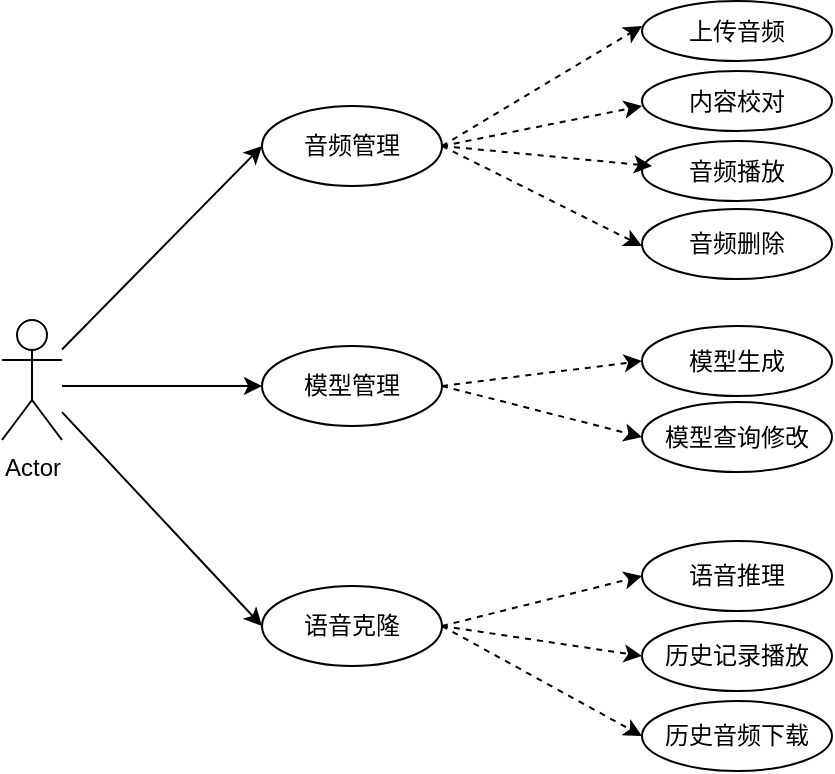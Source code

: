 <mxfile version="27.0.6">
  <diagram name="第 1 页" id="iY-jqibC6fYf6zZKVxR_">
    <mxGraphModel dx="1242" dy="629" grid="1" gridSize="10" guides="1" tooltips="1" connect="1" arrows="1" fold="1" page="1" pageScale="1" pageWidth="1169" pageHeight="1654" math="0" shadow="0">
      <root>
        <mxCell id="0" />
        <mxCell id="1" parent="0" />
        <mxCell id="HIJITU4ncIip7CPGMSHQ-11" value="Actor" style="shape=umlActor;verticalLabelPosition=bottom;verticalAlign=top;html=1;outlineConnect=0;" vertex="1" parent="1">
          <mxGeometry x="310" y="797" width="30" height="60" as="geometry" />
        </mxCell>
        <mxCell id="HIJITU4ncIip7CPGMSHQ-12" value="语音克隆" style="ellipse;whiteSpace=wrap;html=1;" vertex="1" parent="1">
          <mxGeometry x="440" y="930" width="90" height="40" as="geometry" />
        </mxCell>
        <mxCell id="HIJITU4ncIip7CPGMSHQ-14" value="音频管理" style="ellipse;whiteSpace=wrap;html=1;" vertex="1" parent="1">
          <mxGeometry x="440" y="690" width="90" height="40" as="geometry" />
        </mxCell>
        <mxCell id="HIJITU4ncIip7CPGMSHQ-15" value="模型管理" style="ellipse;whiteSpace=wrap;html=1;" vertex="1" parent="1">
          <mxGeometry x="440" y="810" width="90" height="40" as="geometry" />
        </mxCell>
        <mxCell id="HIJITU4ncIip7CPGMSHQ-19" value="上传音频&lt;span style=&quot;color: rgba(0, 0, 0, 0); font-family: monospace; font-size: 0px; text-align: start; text-wrap-mode: nowrap;&quot;&gt;%3CmxGraphModel%3E%3Croot%3E%3CmxCell%20id%3D%220%22%2F%3E%3CmxCell%20id%3D%221%22%20parent%3D%220%22%2F%3E%3CmxCell%20id%3D%222%22%20value%3D%22%E9%9F%B3%E9%A2%91%E7%AE%A1%E7%90%86%22%20style%3D%22ellipse%3BwhiteSpace%3Dwrap%3Bhtml%3D1%3B%22%20vertex%3D%221%22%20parent%3D%221%22%3E%3CmxGeometry%20x%3D%22440%22%20y%3D%22690%22%20width%3D%2290%22%20height%3D%2250%22%20as%3D%22geometry%22%2F%3E%3C%2FmxCell%3E%3C%2Froot%3E%3C%2FmxGraphModel%3E&lt;/span&gt;" style="ellipse;whiteSpace=wrap;html=1;" vertex="1" parent="1">
          <mxGeometry x="630" y="637.5" width="95" height="30" as="geometry" />
        </mxCell>
        <mxCell id="HIJITU4ncIip7CPGMSHQ-22" value="内容校对" style="ellipse;whiteSpace=wrap;html=1;" vertex="1" parent="1">
          <mxGeometry x="630" y="672.5" width="95" height="30" as="geometry" />
        </mxCell>
        <mxCell id="HIJITU4ncIip7CPGMSHQ-23" value="音频播放" style="ellipse;whiteSpace=wrap;html=1;" vertex="1" parent="1">
          <mxGeometry x="630" y="707.5" width="95" height="30" as="geometry" />
        </mxCell>
        <mxCell id="HIJITU4ncIip7CPGMSHQ-25" value="音频删除" style="ellipse;whiteSpace=wrap;html=1;" vertex="1" parent="1">
          <mxGeometry x="630" y="741.5" width="95" height="35" as="geometry" />
        </mxCell>
        <mxCell id="HIJITU4ncIip7CPGMSHQ-27" value="模型生成" style="ellipse;whiteSpace=wrap;html=1;" vertex="1" parent="1">
          <mxGeometry x="630" y="800" width="95" height="35" as="geometry" />
        </mxCell>
        <mxCell id="HIJITU4ncIip7CPGMSHQ-28" value="模型查询修改" style="ellipse;whiteSpace=wrap;html=1;" vertex="1" parent="1">
          <mxGeometry x="630" y="838" width="95" height="35" as="geometry" />
        </mxCell>
        <mxCell id="HIJITU4ncIip7CPGMSHQ-29" value="语音推理" style="ellipse;whiteSpace=wrap;html=1;" vertex="1" parent="1">
          <mxGeometry x="630" y="907.5" width="95" height="35" as="geometry" />
        </mxCell>
        <mxCell id="HIJITU4ncIip7CPGMSHQ-30" value="历史记录播放&lt;span style=&quot;color: rgba(0, 0, 0, 0); font-family: monospace; font-size: 0px; text-align: start; text-wrap-mode: nowrap;&quot;&gt;%3CmxGraphModel%3E%3Croot%3E%3CmxCell%20id%3D%220%22%2F%3E%3CmxCell%20id%3D%221%22%20parent%3D%220%22%2F%3E%3CmxCell%20id%3D%222%22%20value%3D%22%E8%AF%AD%E9%9F%B3%E6%8E%A8%E7%90%86%22%20style%3D%22ellipse%3BwhiteSpace%3Dwrap%3Bhtml%3D1%3B%22%20vertex%3D%221%22%20parent%3D%221%22%3E%3CmxGeometry%20x%3D%22610%22%20y%3D%22910%22%20width%3D%2295%22%20height%3D%2235%22%20as%3D%22geometry%22%2F%3E%3C%2FmxCell%3E%3C%2Froot%3E%3C%2FmxGraphModel%3E&lt;/span&gt;&lt;span style=&quot;color: rgba(0, 0, 0, 0); font-family: monospace; font-size: 0px; text-align: start; text-wrap-mode: nowrap;&quot;&gt;%3CmxGraphModel%3E%3Croot%3E%3CmxCell%20id%3D%220%22%2F%3E%3CmxCell%20id%3D%221%22%20parent%3D%220%22%2F%3E%3CmxCell%20id%3D%222%22%20value%3D%22%E8%AF%AD%E9%9F%B3%E6%8E%A8%E7%90%86%22%20style%3D%22ellipse%3BwhiteSpace%3Dwrap%3Bhtml%3D1%3B%22%20vertex%3D%221%22%20parent%3D%221%22%3E%3CmxGeometry%20x%3D%22610%22%20y%3D%22910%22%20width%3D%2295%22%20height%3D%2235%22%20as%3D%22geometry%22%2F%3E%3C%2FmxCell%3E%3C%2Froot%3E%3C%2FmxGraphModel%3E&lt;/span&gt;" style="ellipse;whiteSpace=wrap;html=1;" vertex="1" parent="1">
          <mxGeometry x="630" y="947.5" width="95" height="35" as="geometry" />
        </mxCell>
        <mxCell id="HIJITU4ncIip7CPGMSHQ-31" value="历史音频下载&lt;span style=&quot;color: rgba(0, 0, 0, 0); font-family: monospace; font-size: 0px; text-align: start; text-wrap-mode: nowrap;&quot;&gt;%3CmxGraphModel%3E%3Croot%3E%3CmxCell%20id%3D%220%22%2F%3E%3CmxCell%20id%3D%221%22%20parent%3D%220%22%2F%3E%3CmxCell%20id%3D%222%22%20value%3D%22%E8%AF%AD%E9%9F%B3%E6%8E%A8%E7%90%86%22%20style%3D%22ellipse%3BwhiteSpace%3Dwrap%3Bhtml%3D1%3B%22%20vertex%3D%221%22%20parent%3D%221%22%3E%3CmxGeometry%20x%3D%22610%22%20y%3D%22910%22%20width%3D%2295%22%20height%3D%2235%22%20as%3D%22geometry%22%2F%3E%3C%2FmxCell%3E%3C%2Froot%3E%3C%2FmxGraphModel%3E&lt;/span&gt;&lt;span style=&quot;color: rgba(0, 0, 0, 0); font-family: monospace; font-size: 0px; text-align: start; text-wrap-mode: nowrap;&quot;&gt;%3CmxGraphModel%3E%3Croot%3E%3CmxCell%20id%3D%220%22%2F%3E%3CmxCell%20id%3D%221%22%20parent%3D%220%22%2F%3E%3CmxCell%20id%3D%222%22%20value%3D%22%E8%AF%AD%E9%9F%B3%E6%8E%A8%E7%90%86%22%20style%3D%22ellipse%3BwhiteSpace%3Dwrap%3Bhtml%3D1%3B%22%20vertex%3D%221%22%20parent%3D%221%22%3E%3CmxGeometry%20x%3D%22610%22%20y%3D%22910%22%20width%3D%2295%22%20height%3D%2235%22%20as%3D%22geometry%22%2F%3E%3C%2FmxCell%3E%3C%2Froot%3E%3C%2FmxGraphModel%&lt;/span&gt;" style="ellipse;whiteSpace=wrap;html=1;" vertex="1" parent="1">
          <mxGeometry x="630" y="987.5" width="95" height="35" as="geometry" />
        </mxCell>
        <mxCell id="HIJITU4ncIip7CPGMSHQ-33" value="" style="endArrow=classic;html=1;rounded=0;" edge="1" parent="1" source="HIJITU4ncIip7CPGMSHQ-11">
          <mxGeometry width="50" height="50" relative="1" as="geometry">
            <mxPoint x="390" y="760" as="sourcePoint" />
            <mxPoint x="440" y="710" as="targetPoint" />
          </mxGeometry>
        </mxCell>
        <mxCell id="HIJITU4ncIip7CPGMSHQ-34" value="" style="endArrow=classic;html=1;rounded=0;" edge="1" parent="1">
          <mxGeometry width="50" height="50" relative="1" as="geometry">
            <mxPoint x="340" y="830" as="sourcePoint" />
            <mxPoint x="440" y="830" as="targetPoint" />
          </mxGeometry>
        </mxCell>
        <mxCell id="HIJITU4ncIip7CPGMSHQ-35" value="" style="endArrow=classic;html=1;rounded=0;" edge="1" parent="1" source="HIJITU4ncIip7CPGMSHQ-11">
          <mxGeometry width="50" height="50" relative="1" as="geometry">
            <mxPoint x="390" y="1000" as="sourcePoint" />
            <mxPoint x="440" y="950" as="targetPoint" />
          </mxGeometry>
        </mxCell>
        <mxCell id="HIJITU4ncIip7CPGMSHQ-36" value="" style="endArrow=classic;html=1;rounded=0;exitX=1;exitY=0.5;exitDx=0;exitDy=0;dashed=1;" edge="1" parent="1" source="HIJITU4ncIip7CPGMSHQ-14">
          <mxGeometry width="50" height="50" relative="1" as="geometry">
            <mxPoint x="580" y="700" as="sourcePoint" />
            <mxPoint x="630" y="650" as="targetPoint" />
          </mxGeometry>
        </mxCell>
        <mxCell id="HIJITU4ncIip7CPGMSHQ-37" value="" style="endArrow=classic;html=1;rounded=0;exitX=1;exitY=0.5;exitDx=0;exitDy=0;dashed=1;" edge="1" parent="1" source="HIJITU4ncIip7CPGMSHQ-14">
          <mxGeometry width="50" height="50" relative="1" as="geometry">
            <mxPoint x="530" y="750" as="sourcePoint" />
            <mxPoint x="630" y="690" as="targetPoint" />
          </mxGeometry>
        </mxCell>
        <mxCell id="HIJITU4ncIip7CPGMSHQ-38" value="" style="endArrow=classic;html=1;rounded=0;exitX=1;exitY=0.5;exitDx=0;exitDy=0;dashed=1;" edge="1" parent="1" source="HIJITU4ncIip7CPGMSHQ-14">
          <mxGeometry width="50" height="50" relative="1" as="geometry">
            <mxPoint x="535" y="780" as="sourcePoint" />
            <mxPoint x="635" y="720" as="targetPoint" />
          </mxGeometry>
        </mxCell>
        <mxCell id="HIJITU4ncIip7CPGMSHQ-39" value="" style="endArrow=classic;html=1;rounded=0;exitX=1;exitY=0.5;exitDx=0;exitDy=0;dashed=1;" edge="1" parent="1" source="HIJITU4ncIip7CPGMSHQ-14">
          <mxGeometry width="50" height="50" relative="1" as="geometry">
            <mxPoint x="530" y="820" as="sourcePoint" />
            <mxPoint x="630" y="760" as="targetPoint" />
          </mxGeometry>
        </mxCell>
        <mxCell id="HIJITU4ncIip7CPGMSHQ-40" value="" style="endArrow=classic;html=1;rounded=0;exitX=1;exitY=0.5;exitDx=0;exitDy=0;dashed=1;entryX=0;entryY=0.5;entryDx=0;entryDy=0;" edge="1" parent="1" source="HIJITU4ncIip7CPGMSHQ-15" target="HIJITU4ncIip7CPGMSHQ-28">
          <mxGeometry width="50" height="50" relative="1" as="geometry">
            <mxPoint x="525" y="847" as="sourcePoint" />
            <mxPoint x="630" y="857" as="targetPoint" />
          </mxGeometry>
        </mxCell>
        <mxCell id="HIJITU4ncIip7CPGMSHQ-41" value="" style="endArrow=classic;html=1;rounded=0;exitX=1;exitY=0.5;exitDx=0;exitDy=0;dashed=1;entryX=0;entryY=0.5;entryDx=0;entryDy=0;" edge="1" parent="1" source="HIJITU4ncIip7CPGMSHQ-15" target="HIJITU4ncIip7CPGMSHQ-27">
          <mxGeometry width="50" height="50" relative="1" as="geometry">
            <mxPoint x="525" y="810" as="sourcePoint" />
            <mxPoint x="630" y="820" as="targetPoint" />
          </mxGeometry>
        </mxCell>
        <mxCell id="HIJITU4ncIip7CPGMSHQ-42" value="" style="endArrow=classic;html=1;rounded=0;exitX=1;exitY=0.5;exitDx=0;exitDy=0;dashed=1;entryX=0;entryY=0.5;entryDx=0;entryDy=0;" edge="1" parent="1" source="HIJITU4ncIip7CPGMSHQ-12" target="HIJITU4ncIip7CPGMSHQ-30">
          <mxGeometry width="50" height="50" relative="1" as="geometry">
            <mxPoint x="535" y="980" as="sourcePoint" />
            <mxPoint x="635" y="970" as="targetPoint" />
          </mxGeometry>
        </mxCell>
        <mxCell id="HIJITU4ncIip7CPGMSHQ-43" value="" style="endArrow=classic;html=1;rounded=0;exitX=1;exitY=0.5;exitDx=0;exitDy=0;dashed=1;entryX=0;entryY=0.5;entryDx=0;entryDy=0;" edge="1" parent="1" source="HIJITU4ncIip7CPGMSHQ-12" target="HIJITU4ncIip7CPGMSHQ-29">
          <mxGeometry width="50" height="50" relative="1" as="geometry">
            <mxPoint x="520" y="940" as="sourcePoint" />
            <mxPoint x="620" y="930" as="targetPoint" />
          </mxGeometry>
        </mxCell>
        <mxCell id="HIJITU4ncIip7CPGMSHQ-44" value="" style="endArrow=classic;html=1;rounded=0;exitX=1;exitY=0.5;exitDx=0;exitDy=0;dashed=1;entryX=0;entryY=0.5;entryDx=0;entryDy=0;" edge="1" parent="1" source="HIJITU4ncIip7CPGMSHQ-12" target="HIJITU4ncIip7CPGMSHQ-31">
          <mxGeometry width="50" height="50" relative="1" as="geometry">
            <mxPoint x="530" y="967.5" as="sourcePoint" />
            <mxPoint x="630" y="982.5" as="targetPoint" />
          </mxGeometry>
        </mxCell>
      </root>
    </mxGraphModel>
  </diagram>
</mxfile>
